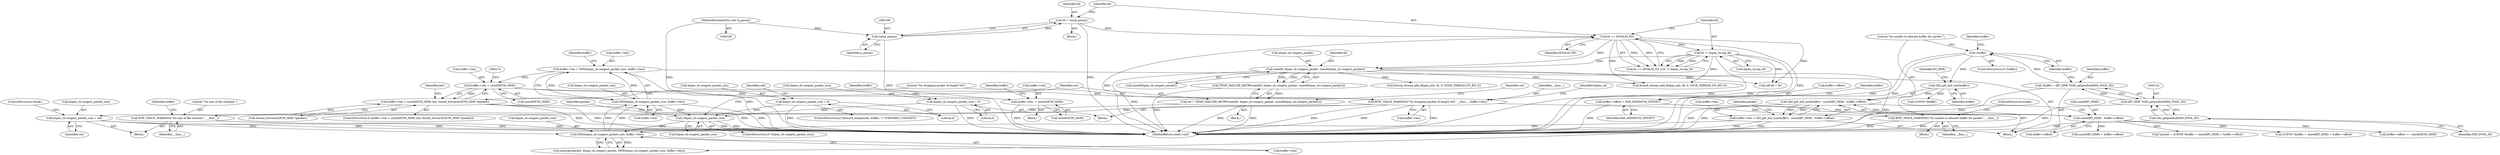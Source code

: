 digraph "0_Android_472271b153c5dc53c28beac55480a8d8434b2d5c_24@API" {
"1000266" [label="(Call,buffer->len > sizeof(tETH_HDR))"];
"1000253" [label="(Call,buffer->len = MIN(btpan_cb.congest_packet_size, buffer->len))"];
"1000257" [label="(Call,MIN(btpan_cb.congest_packet_size, buffer->len))"];
"1000246" [label="(Call,MIN(btpan_cb.congest_packet_size, buffer->len))"];
"1000185" [label="(Call,!btpan_cb.congest_packet_size)"];
"1000303" [label="(Call,btpan_cb.congest_packet_size = 0)"];
"1000316" [label="(Call,btpan_cb.congest_packet_size = 0)"];
"1000235" [label="(Call,btpan_cb.congest_packet_size = ret)"];
"1000191" [label="(Call,ret = TEMP_FAILURE_RETRY(read(fd, btpan_cb.congest_packet, sizeof(btpan_cb.congest_packet))))"];
"1000193" [label="(Call,TEMP_FAILURE_RETRY(read(fd, btpan_cb.congest_packet, sizeof(btpan_cb.congest_packet))))"];
"1000194" [label="(Call,read(fd, btpan_cb.congest_packet, sizeof(btpan_cb.congest_packet)))"];
"1000112" [label="(Call,fd == INVALID_FD)"];
"1000105" [label="(Call,fd = (int)p_param)"];
"1000107" [label="(Call,(int)p_param)"];
"1000101" [label="(MethodParameterIn,void *p_param)"];
"1000115" [label="(Call,fd != btpan_cb.tap_fd)"];
"1000158" [label="(Call,buffer->len = GKI_get_buf_size(buffer) - sizeof(BT_HDR) - buffer->offset)"];
"1000162" [label="(Call,GKI_get_buf_size(buffer) - sizeof(BT_HDR) - buffer->offset)"];
"1000163" [label="(Call,GKI_get_buf_size(buffer))"];
"1000146" [label="(Call,!buffer)"];
"1000139" [label="(Call,*buffer = (BT_HDR *)GKI_getpoolbuf(PAN_POOL_ID))"];
"1000141" [label="(Call,(BT_HDR *)GKI_getpoolbuf(PAN_POOL_ID))"];
"1000143" [label="(Call,GKI_getpoolbuf(PAN_POOL_ID))"];
"1000165" [label="(Call,sizeof(BT_HDR) - buffer->offset)"];
"1000153" [label="(Call,buffer->offset = PAN_MINIMUM_OFFSET)"];
"1000265" [label="(Call,buffer->len > sizeof(tETH_HDR) && should_forward((tETH_HDR *)packet))"];
"1000284" [label="(Call,buffer->len -= sizeof(tETH_HDR))"];
"1000310" [label="(Call,BTIF_TRACE_WARNING(\"%s dropping packet of length %d\", __func__, buffer->len))"];
"1000149" [label="(Call,BTIF_TRACE_WARNING(\"%s unable to allocate buffer for packet.\", __func__))"];
"1000222" [label="(Call,BTIF_TRACE_WARNING(\"%s end of file reached.\", __func__))"];
"1000246" [label="(Call,MIN(btpan_cb.congest_packet_size, buffer->len))"];
"1000175" [label="(Call,(UINT8 *)buffer)"];
"1000296" [label="(ControlStructure,if (forward_bnep(&hdr, buffer) != FORWARD_CONGEST))"];
"1000195" [label="(Identifier,fd)"];
"1000272" [label="(Call,should_forward((tETH_HDR *)packet))"];
"1000105" [label="(Call,fd = (int)p_param)"];
"1000140" [label="(Identifier,buffer)"];
"1000153" [label="(Call,buffer->offset = PAN_MINIMUM_OFFSET)"];
"1000235" [label="(Call,btpan_cb.congest_packet_size = ret)"];
"1000155" [label="(Identifier,buffer)"];
"1000267" [label="(Call,buffer->len)"];
"1000266" [label="(Call,buffer->len > sizeof(tETH_HDR))"];
"1000258" [label="(Call,btpan_cb.congest_packet_size)"];
"1000150" [label="(Literal,\"%s unable to allocate buffer for packet.\")"];
"1000317" [label="(Call,btpan_cb.congest_packet_size)"];
"1000192" [label="(Identifier,ret)"];
"1000257" [label="(Call,MIN(btpan_cb.congest_packet_size, buffer->len))"];
"1000239" [label="(Identifier,ret)"];
"1000111" [label="(Call,fd == INVALID_FD || fd != btpan_cb.tap_fd)"];
"1000106" [label="(Identifier,fd)"];
"1000112" [label="(Call,fd == INVALID_FD)"];
"1000280" [label="(Identifier,hdr)"];
"1000145" [label="(ControlStructure,if (!buffer))"];
"1000276" [label="(Block,)"];
"1000193" [label="(Call,TEMP_FAILURE_RETRY(read(fd, btpan_cb.congest_packet, sizeof(btpan_cb.congest_packet))))"];
"1000189" [label="(Block,)"];
"1000241" [label="(Call,memcpy(packet, btpan_cb.congest_packet, MIN(btpan_cb.congest_packet_size, buffer->len)))"];
"1000318" [label="(Identifier,btpan_cb)"];
"1000236" [label="(Call,btpan_cb.congest_packet_size)"];
"1000114" [label="(Identifier,INVALID_FD)"];
"1000166" [label="(Call,sizeof(BT_HDR))"];
"1000194" [label="(Call,read(fd, btpan_cb.congest_packet, sizeof(btpan_cb.congest_packet)))"];
"1000226" [label="(Identifier,buffer)"];
"1000320" [label="(Literal,0)"];
"1000101" [label="(MethodParameterIn,void *p_param)"];
"1000141" [label="(Call,(BT_HDR *)GKI_getpoolbuf(PAN_POOL_ID))"];
"1000162" [label="(Call,GKI_get_buf_size(buffer) - sizeof(BT_HDR) - buffer->offset)"];
"1000242" [label="(Identifier,packet)"];
"1000163" [label="(Call,GKI_get_buf_size(buffer))"];
"1000265" [label="(Call,buffer->len > sizeof(tETH_HDR) && should_forward((tETH_HDR *)packet))"];
"1000261" [label="(Call,buffer->len)"];
"1000325" [label="(Identifier,ufd)"];
"1000312" [label="(Identifier,__func__)"];
"1000284" [label="(Call,buffer->len -= sizeof(tETH_HDR))"];
"1000147" [label="(Identifier,buffer)"];
"1000240" [label="(ControlStructure,break;)"];
"1000185" [label="(Call,!btpan_cb.congest_packet_size)"];
"1000222" [label="(Call,BTIF_TRACE_WARNING(\"%s end of file reached.\", __func__))"];
"1000152" [label="(ControlStructure,break;)"];
"1000199" [label="(Call,sizeof(btpan_cb.congest_packet))"];
"1000303" [label="(Call,btpan_cb.congest_packet_size = 0)"];
"1000158" [label="(Call,buffer->len = GKI_get_buf_size(buffer) - sizeof(BT_HDR) - buffer->offset)"];
"1000116" [label="(Identifier,fd)"];
"1000137" [label="(Block,)"];
"1000204" [label="(Identifier,ret)"];
"1000285" [label="(Call,buffer->len)"];
"1000191" [label="(Call,ret = TEMP_FAILURE_RETRY(read(fd, btpan_cb.congest_packet, sizeof(btpan_cb.congest_packet))))"];
"1000250" [label="(Call,buffer->len)"];
"1000143" [label="(Call,GKI_getpoolbuf(PAN_POOL_ID))"];
"1000154" [label="(Call,buffer->offset)"];
"1000117" [label="(Call,btpan_cb.tap_fd)"];
"1000268" [label="(Identifier,buffer)"];
"1000323" [label="(Call,ufd.fd = fd)"];
"1000353" [label="(Call,btsock_thread_add_fd(pan_pth, fd, 0, SOCK_THREAD_FD_RD, 0))"];
"1000173" [label="(Identifier,packet)"];
"1000253" [label="(Call,buffer->len = MIN(btpan_cb.congest_packet_size, buffer->len))"];
"1000270" [label="(Call,sizeof(tETH_HDR))"];
"1000223" [label="(Literal,\"%s end of file reached.\")"];
"1000113" [label="(Identifier,fd)"];
"1000151" [label="(Identifier,__func__)"];
"1000254" [label="(Call,buffer->len)"];
"1000164" [label="(Identifier,buffer)"];
"1000311" [label="(Literal,\"%s dropping packet of length %d\")"];
"1000310" [label="(Call,BTIF_TRACE_WARNING(\"%s dropping packet of length %d\", __func__, buffer->len))"];
"1000165" [label="(Call,sizeof(BT_HDR) - buffer->offset)"];
"1000107" [label="(Call,(int)p_param)"];
"1000309" [label="(Block,)"];
"1000149" [label="(Call,BTIF_TRACE_WARNING(\"%s unable to allocate buffer for packet.\", __func__))"];
"1000196" [label="(Call,btpan_cb.congest_packet)"];
"1000102" [label="(Block,)"];
"1000304" [label="(Call,btpan_cb.congest_packet_size)"];
"1000167" [label="(Identifier,BT_HDR)"];
"1000307" [label="(Literal,0)"];
"1000148" [label="(Block,)"];
"1000146" [label="(Call,!buffer)"];
"1000109" [label="(Identifier,p_param)"];
"1000144" [label="(Identifier,PAN_POOL_ID)"];
"1000157" [label="(Identifier,PAN_MINIMUM_OFFSET)"];
"1000168" [label="(Call,buffer->offset)"];
"1000316" [label="(Call,btpan_cb.congest_packet_size = 0)"];
"1000115" [label="(Call,fd != btpan_cb.tap_fd)"];
"1000227" [label="(Call,btsock_thread_add_fd(pan_pth, fd, 0, SOCK_THREAD_FD_RD, 0))"];
"1000186" [label="(Call,btpan_cb.congest_packet_size)"];
"1000359" [label="(MethodReturn,static void)"];
"1000160" [label="(Identifier,buffer)"];
"1000174" [label="(Call,(UINT8 *)buffer + sizeof(BT_HDR) + buffer->offset)"];
"1000290" [label="(Call,buffer->offset += sizeof(tETH_HDR))"];
"1000313" [label="(Call,buffer->len)"];
"1000184" [label="(ControlStructure,if (!btpan_cb.congest_packet_size))"];
"1000292" [label="(Identifier,buffer)"];
"1000178" [label="(Call,sizeof(BT_HDR) + buffer->offset)"];
"1000139" [label="(Call,*buffer = (BT_HDR *)GKI_getpoolbuf(PAN_POOL_ID))"];
"1000247" [label="(Call,btpan_cb.congest_packet_size)"];
"1000288" [label="(Call,sizeof(tETH_HDR))"];
"1000224" [label="(Identifier,__func__)"];
"1000322" [label="(Identifier,buffer)"];
"1000264" [label="(ControlStructure,if (buffer->len > sizeof(tETH_HDR) && should_forward((tETH_HDR *)packet)))"];
"1000159" [label="(Call,buffer->len)"];
"1000205" [label="(Block,)"];
"1000172" [label="(Call,*packet = (UINT8 *)buffer + sizeof(BT_HDR) + buffer->offset)"];
"1000266" -> "1000265"  [label="AST: "];
"1000266" -> "1000270"  [label="CFG: "];
"1000267" -> "1000266"  [label="AST: "];
"1000270" -> "1000266"  [label="AST: "];
"1000274" -> "1000266"  [label="CFG: "];
"1000265" -> "1000266"  [label="CFG: "];
"1000266" -> "1000265"  [label="DDG: "];
"1000253" -> "1000266"  [label="DDG: "];
"1000266" -> "1000284"  [label="DDG: "];
"1000266" -> "1000310"  [label="DDG: "];
"1000253" -> "1000137"  [label="AST: "];
"1000253" -> "1000257"  [label="CFG: "];
"1000254" -> "1000253"  [label="AST: "];
"1000257" -> "1000253"  [label="AST: "];
"1000268" -> "1000253"  [label="CFG: "];
"1000253" -> "1000359"  [label="DDG: "];
"1000257" -> "1000253"  [label="DDG: "];
"1000257" -> "1000253"  [label="DDG: "];
"1000257" -> "1000261"  [label="CFG: "];
"1000258" -> "1000257"  [label="AST: "];
"1000261" -> "1000257"  [label="AST: "];
"1000257" -> "1000359"  [label="DDG: "];
"1000257" -> "1000185"  [label="DDG: "];
"1000246" -> "1000257"  [label="DDG: "];
"1000246" -> "1000257"  [label="DDG: "];
"1000246" -> "1000241"  [label="AST: "];
"1000246" -> "1000250"  [label="CFG: "];
"1000247" -> "1000246"  [label="AST: "];
"1000250" -> "1000246"  [label="AST: "];
"1000241" -> "1000246"  [label="CFG: "];
"1000246" -> "1000241"  [label="DDG: "];
"1000246" -> "1000241"  [label="DDG: "];
"1000185" -> "1000246"  [label="DDG: "];
"1000235" -> "1000246"  [label="DDG: "];
"1000158" -> "1000246"  [label="DDG: "];
"1000185" -> "1000184"  [label="AST: "];
"1000185" -> "1000186"  [label="CFG: "];
"1000186" -> "1000185"  [label="AST: "];
"1000192" -> "1000185"  [label="CFG: "];
"1000242" -> "1000185"  [label="CFG: "];
"1000185" -> "1000359"  [label="DDG: "];
"1000185" -> "1000359"  [label="DDG: "];
"1000303" -> "1000185"  [label="DDG: "];
"1000316" -> "1000185"  [label="DDG: "];
"1000303" -> "1000296"  [label="AST: "];
"1000303" -> "1000307"  [label="CFG: "];
"1000304" -> "1000303"  [label="AST: "];
"1000307" -> "1000303"  [label="AST: "];
"1000325" -> "1000303"  [label="CFG: "];
"1000303" -> "1000359"  [label="DDG: "];
"1000316" -> "1000309"  [label="AST: "];
"1000316" -> "1000320"  [label="CFG: "];
"1000317" -> "1000316"  [label="AST: "];
"1000320" -> "1000316"  [label="AST: "];
"1000322" -> "1000316"  [label="CFG: "];
"1000316" -> "1000359"  [label="DDG: "];
"1000235" -> "1000205"  [label="AST: "];
"1000235" -> "1000239"  [label="CFG: "];
"1000236" -> "1000235"  [label="AST: "];
"1000239" -> "1000235"  [label="AST: "];
"1000240" -> "1000235"  [label="CFG: "];
"1000235" -> "1000359"  [label="DDG: "];
"1000235" -> "1000359"  [label="DDG: "];
"1000191" -> "1000235"  [label="DDG: "];
"1000191" -> "1000189"  [label="AST: "];
"1000191" -> "1000193"  [label="CFG: "];
"1000192" -> "1000191"  [label="AST: "];
"1000193" -> "1000191"  [label="AST: "];
"1000204" -> "1000191"  [label="CFG: "];
"1000191" -> "1000359"  [label="DDG: "];
"1000191" -> "1000359"  [label="DDG: "];
"1000193" -> "1000191"  [label="DDG: "];
"1000193" -> "1000194"  [label="CFG: "];
"1000194" -> "1000193"  [label="AST: "];
"1000193" -> "1000359"  [label="DDG: "];
"1000194" -> "1000193"  [label="DDG: "];
"1000194" -> "1000193"  [label="DDG: "];
"1000194" -> "1000199"  [label="CFG: "];
"1000195" -> "1000194"  [label="AST: "];
"1000196" -> "1000194"  [label="AST: "];
"1000199" -> "1000194"  [label="AST: "];
"1000194" -> "1000359"  [label="DDG: "];
"1000112" -> "1000194"  [label="DDG: "];
"1000115" -> "1000194"  [label="DDG: "];
"1000194" -> "1000227"  [label="DDG: "];
"1000194" -> "1000241"  [label="DDG: "];
"1000194" -> "1000323"  [label="DDG: "];
"1000194" -> "1000353"  [label="DDG: "];
"1000112" -> "1000111"  [label="AST: "];
"1000112" -> "1000114"  [label="CFG: "];
"1000113" -> "1000112"  [label="AST: "];
"1000114" -> "1000112"  [label="AST: "];
"1000116" -> "1000112"  [label="CFG: "];
"1000111" -> "1000112"  [label="CFG: "];
"1000112" -> "1000359"  [label="DDG: "];
"1000112" -> "1000359"  [label="DDG: "];
"1000112" -> "1000111"  [label="DDG: "];
"1000112" -> "1000111"  [label="DDG: "];
"1000105" -> "1000112"  [label="DDG: "];
"1000112" -> "1000115"  [label="DDG: "];
"1000112" -> "1000323"  [label="DDG: "];
"1000112" -> "1000353"  [label="DDG: "];
"1000105" -> "1000102"  [label="AST: "];
"1000105" -> "1000107"  [label="CFG: "];
"1000106" -> "1000105"  [label="AST: "];
"1000107" -> "1000105"  [label="AST: "];
"1000113" -> "1000105"  [label="CFG: "];
"1000105" -> "1000359"  [label="DDG: "];
"1000107" -> "1000105"  [label="DDG: "];
"1000107" -> "1000109"  [label="CFG: "];
"1000108" -> "1000107"  [label="AST: "];
"1000109" -> "1000107"  [label="AST: "];
"1000107" -> "1000359"  [label="DDG: "];
"1000101" -> "1000107"  [label="DDG: "];
"1000101" -> "1000100"  [label="AST: "];
"1000101" -> "1000359"  [label="DDG: "];
"1000115" -> "1000111"  [label="AST: "];
"1000115" -> "1000117"  [label="CFG: "];
"1000116" -> "1000115"  [label="AST: "];
"1000117" -> "1000115"  [label="AST: "];
"1000111" -> "1000115"  [label="CFG: "];
"1000115" -> "1000359"  [label="DDG: "];
"1000115" -> "1000359"  [label="DDG: "];
"1000115" -> "1000111"  [label="DDG: "];
"1000115" -> "1000111"  [label="DDG: "];
"1000115" -> "1000323"  [label="DDG: "];
"1000115" -> "1000353"  [label="DDG: "];
"1000158" -> "1000137"  [label="AST: "];
"1000158" -> "1000162"  [label="CFG: "];
"1000159" -> "1000158"  [label="AST: "];
"1000162" -> "1000158"  [label="AST: "];
"1000173" -> "1000158"  [label="CFG: "];
"1000158" -> "1000359"  [label="DDG: "];
"1000158" -> "1000359"  [label="DDG: "];
"1000162" -> "1000158"  [label="DDG: "];
"1000162" -> "1000158"  [label="DDG: "];
"1000162" -> "1000165"  [label="CFG: "];
"1000163" -> "1000162"  [label="AST: "];
"1000165" -> "1000162"  [label="AST: "];
"1000162" -> "1000359"  [label="DDG: "];
"1000162" -> "1000359"  [label="DDG: "];
"1000163" -> "1000162"  [label="DDG: "];
"1000165" -> "1000162"  [label="DDG: "];
"1000163" -> "1000164"  [label="CFG: "];
"1000164" -> "1000163"  [label="AST: "];
"1000167" -> "1000163"  [label="CFG: "];
"1000146" -> "1000163"  [label="DDG: "];
"1000163" -> "1000175"  [label="DDG: "];
"1000146" -> "1000145"  [label="AST: "];
"1000146" -> "1000147"  [label="CFG: "];
"1000147" -> "1000146"  [label="AST: "];
"1000150" -> "1000146"  [label="CFG: "];
"1000155" -> "1000146"  [label="CFG: "];
"1000146" -> "1000359"  [label="DDG: "];
"1000146" -> "1000359"  [label="DDG: "];
"1000139" -> "1000146"  [label="DDG: "];
"1000139" -> "1000137"  [label="AST: "];
"1000139" -> "1000141"  [label="CFG: "];
"1000140" -> "1000139"  [label="AST: "];
"1000141" -> "1000139"  [label="AST: "];
"1000147" -> "1000139"  [label="CFG: "];
"1000139" -> "1000359"  [label="DDG: "];
"1000141" -> "1000139"  [label="DDG: "];
"1000141" -> "1000143"  [label="CFG: "];
"1000142" -> "1000141"  [label="AST: "];
"1000143" -> "1000141"  [label="AST: "];
"1000141" -> "1000359"  [label="DDG: "];
"1000143" -> "1000141"  [label="DDG: "];
"1000143" -> "1000144"  [label="CFG: "];
"1000144" -> "1000143"  [label="AST: "];
"1000143" -> "1000359"  [label="DDG: "];
"1000165" -> "1000168"  [label="CFG: "];
"1000166" -> "1000165"  [label="AST: "];
"1000168" -> "1000165"  [label="AST: "];
"1000153" -> "1000165"  [label="DDG: "];
"1000165" -> "1000172"  [label="DDG: "];
"1000165" -> "1000174"  [label="DDG: "];
"1000165" -> "1000178"  [label="DDG: "];
"1000165" -> "1000290"  [label="DDG: "];
"1000153" -> "1000137"  [label="AST: "];
"1000153" -> "1000157"  [label="CFG: "];
"1000154" -> "1000153"  [label="AST: "];
"1000157" -> "1000153"  [label="AST: "];
"1000160" -> "1000153"  [label="CFG: "];
"1000153" -> "1000359"  [label="DDG: "];
"1000265" -> "1000264"  [label="AST: "];
"1000265" -> "1000272"  [label="CFG: "];
"1000272" -> "1000265"  [label="AST: "];
"1000280" -> "1000265"  [label="CFG: "];
"1000311" -> "1000265"  [label="CFG: "];
"1000265" -> "1000359"  [label="DDG: "];
"1000265" -> "1000359"  [label="DDG: "];
"1000265" -> "1000359"  [label="DDG: "];
"1000272" -> "1000265"  [label="DDG: "];
"1000284" -> "1000276"  [label="AST: "];
"1000284" -> "1000288"  [label="CFG: "];
"1000285" -> "1000284"  [label="AST: "];
"1000288" -> "1000284"  [label="AST: "];
"1000292" -> "1000284"  [label="CFG: "];
"1000284" -> "1000359"  [label="DDG: "];
"1000310" -> "1000309"  [label="AST: "];
"1000310" -> "1000313"  [label="CFG: "];
"1000311" -> "1000310"  [label="AST: "];
"1000312" -> "1000310"  [label="AST: "];
"1000313" -> "1000310"  [label="AST: "];
"1000318" -> "1000310"  [label="CFG: "];
"1000310" -> "1000359"  [label="DDG: "];
"1000310" -> "1000359"  [label="DDG: "];
"1000310" -> "1000359"  [label="DDG: "];
"1000310" -> "1000149"  [label="DDG: "];
"1000310" -> "1000222"  [label="DDG: "];
"1000149" -> "1000148"  [label="AST: "];
"1000149" -> "1000151"  [label="CFG: "];
"1000150" -> "1000149"  [label="AST: "];
"1000151" -> "1000149"  [label="AST: "];
"1000152" -> "1000149"  [label="CFG: "];
"1000149" -> "1000359"  [label="DDG: "];
"1000149" -> "1000359"  [label="DDG: "];
"1000222" -> "1000205"  [label="AST: "];
"1000222" -> "1000224"  [label="CFG: "];
"1000223" -> "1000222"  [label="AST: "];
"1000224" -> "1000222"  [label="AST: "];
"1000226" -> "1000222"  [label="CFG: "];
"1000222" -> "1000359"  [label="DDG: "];
"1000222" -> "1000359"  [label="DDG: "];
}
